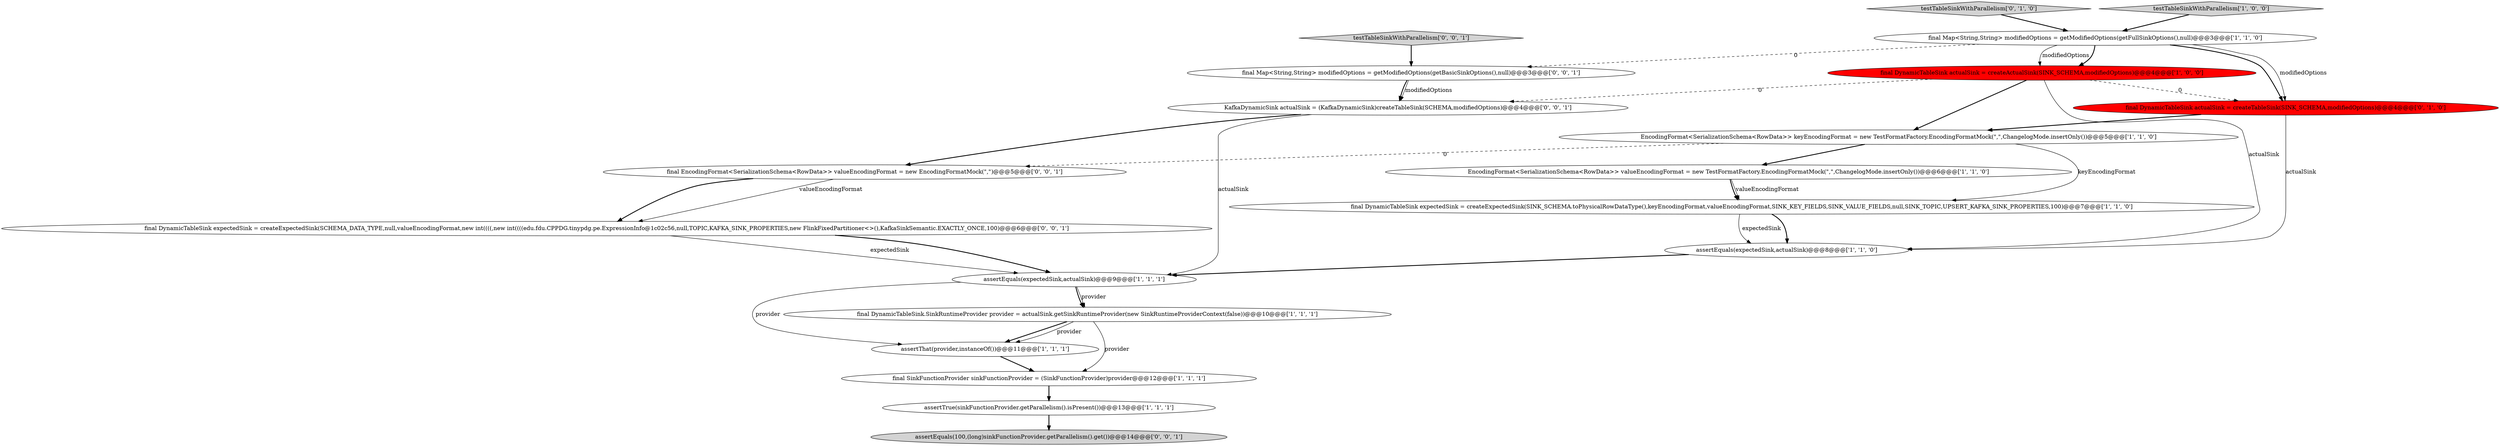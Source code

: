 digraph {
15 [style = filled, label = "final EncodingFormat<SerializationSchema<RowData>> valueEncodingFormat = new EncodingFormatMock(\",\")@@@5@@@['0', '0', '1']", fillcolor = white, shape = ellipse image = "AAA0AAABBB3BBB"];
6 [style = filled, label = "EncodingFormat<SerializationSchema<RowData>> keyEncodingFormat = new TestFormatFactory.EncodingFormatMock(\",\",ChangelogMode.insertOnly())@@@5@@@['1', '1', '0']", fillcolor = white, shape = ellipse image = "AAA0AAABBB1BBB"];
8 [style = filled, label = "assertThat(provider,instanceOf())@@@11@@@['1', '1', '1']", fillcolor = white, shape = ellipse image = "AAA0AAABBB1BBB"];
0 [style = filled, label = "final DynamicTableSink actualSink = createActualSink(SINK_SCHEMA,modifiedOptions)@@@4@@@['1', '0', '0']", fillcolor = red, shape = ellipse image = "AAA1AAABBB1BBB"];
7 [style = filled, label = "assertEquals(expectedSink,actualSink)@@@9@@@['1', '1', '1']", fillcolor = white, shape = ellipse image = "AAA0AAABBB1BBB"];
13 [style = filled, label = "testTableSinkWithParallelism['0', '1', '0']", fillcolor = lightgray, shape = diamond image = "AAA0AAABBB2BBB"];
16 [style = filled, label = "assertEquals(100,(long)sinkFunctionProvider.getParallelism().get())@@@14@@@['0', '0', '1']", fillcolor = lightgray, shape = ellipse image = "AAA0AAABBB3BBB"];
4 [style = filled, label = "testTableSinkWithParallelism['1', '0', '0']", fillcolor = lightgray, shape = diamond image = "AAA0AAABBB1BBB"];
2 [style = filled, label = "EncodingFormat<SerializationSchema<RowData>> valueEncodingFormat = new TestFormatFactory.EncodingFormatMock(\",\",ChangelogMode.insertOnly())@@@6@@@['1', '1', '0']", fillcolor = white, shape = ellipse image = "AAA0AAABBB1BBB"];
10 [style = filled, label = "assertEquals(expectedSink,actualSink)@@@8@@@['1', '1', '0']", fillcolor = white, shape = ellipse image = "AAA0AAABBB1BBB"];
3 [style = filled, label = "assertTrue(sinkFunctionProvider.getParallelism().isPresent())@@@13@@@['1', '1', '1']", fillcolor = white, shape = ellipse image = "AAA0AAABBB1BBB"];
12 [style = filled, label = "final DynamicTableSink actualSink = createTableSink(SINK_SCHEMA,modifiedOptions)@@@4@@@['0', '1', '0']", fillcolor = red, shape = ellipse image = "AAA1AAABBB2BBB"];
5 [style = filled, label = "final Map<String,String> modifiedOptions = getModifiedOptions(getFullSinkOptions(),null)@@@3@@@['1', '1', '0']", fillcolor = white, shape = ellipse image = "AAA0AAABBB1BBB"];
11 [style = filled, label = "final SinkFunctionProvider sinkFunctionProvider = (SinkFunctionProvider)provider@@@12@@@['1', '1', '1']", fillcolor = white, shape = ellipse image = "AAA0AAABBB1BBB"];
17 [style = filled, label = "KafkaDynamicSink actualSink = (KafkaDynamicSink)createTableSink(SCHEMA,modifiedOptions)@@@4@@@['0', '0', '1']", fillcolor = white, shape = ellipse image = "AAA0AAABBB3BBB"];
19 [style = filled, label = "testTableSinkWithParallelism['0', '0', '1']", fillcolor = lightgray, shape = diamond image = "AAA0AAABBB3BBB"];
14 [style = filled, label = "final DynamicTableSink expectedSink = createExpectedSink(SCHEMA_DATA_TYPE,null,valueEncodingFormat,new int((((,new int((((edu.fdu.CPPDG.tinypdg.pe.ExpressionInfo@1c02c56,null,TOPIC,KAFKA_SINK_PROPERTIES,new FlinkFixedPartitioner<>(),KafkaSinkSemantic.EXACTLY_ONCE,100)@@@6@@@['0', '0', '1']", fillcolor = white, shape = ellipse image = "AAA0AAABBB3BBB"];
18 [style = filled, label = "final Map<String,String> modifiedOptions = getModifiedOptions(getBasicSinkOptions(),null)@@@3@@@['0', '0', '1']", fillcolor = white, shape = ellipse image = "AAA0AAABBB3BBB"];
9 [style = filled, label = "final DynamicTableSink.SinkRuntimeProvider provider = actualSink.getSinkRuntimeProvider(new SinkRuntimeProviderContext(false))@@@10@@@['1', '1', '1']", fillcolor = white, shape = ellipse image = "AAA0AAABBB1BBB"];
1 [style = filled, label = "final DynamicTableSink expectedSink = createExpectedSink(SINK_SCHEMA.toPhysicalRowDataType(),keyEncodingFormat,valueEncodingFormat,SINK_KEY_FIELDS,SINK_VALUE_FIELDS,null,SINK_TOPIC,UPSERT_KAFKA_SINK_PROPERTIES,100)@@@7@@@['1', '1', '0']", fillcolor = white, shape = ellipse image = "AAA0AAABBB1BBB"];
19->18 [style = bold, label=""];
7->8 [style = solid, label="provider"];
15->14 [style = bold, label=""];
0->6 [style = bold, label=""];
2->1 [style = bold, label=""];
1->10 [style = solid, label="expectedSink"];
18->17 [style = bold, label=""];
15->14 [style = solid, label="valueEncodingFormat"];
0->12 [style = dashed, label="0"];
3->16 [style = bold, label=""];
5->18 [style = dashed, label="0"];
9->8 [style = bold, label=""];
12->6 [style = bold, label=""];
5->0 [style = solid, label="modifiedOptions"];
10->7 [style = bold, label=""];
0->17 [style = dashed, label="0"];
14->7 [style = solid, label="expectedSink"];
14->7 [style = bold, label=""];
6->2 [style = bold, label=""];
7->9 [style = bold, label=""];
9->8 [style = solid, label="provider"];
6->1 [style = solid, label="keyEncodingFormat"];
5->0 [style = bold, label=""];
5->12 [style = bold, label=""];
11->3 [style = bold, label=""];
6->15 [style = dashed, label="0"];
9->11 [style = solid, label="provider"];
17->15 [style = bold, label=""];
13->5 [style = bold, label=""];
5->12 [style = solid, label="modifiedOptions"];
18->17 [style = solid, label="modifiedOptions"];
12->10 [style = solid, label="actualSink"];
7->9 [style = solid, label="provider"];
1->10 [style = bold, label=""];
8->11 [style = bold, label=""];
4->5 [style = bold, label=""];
0->10 [style = solid, label="actualSink"];
2->1 [style = solid, label="valueEncodingFormat"];
17->7 [style = solid, label="actualSink"];
}

